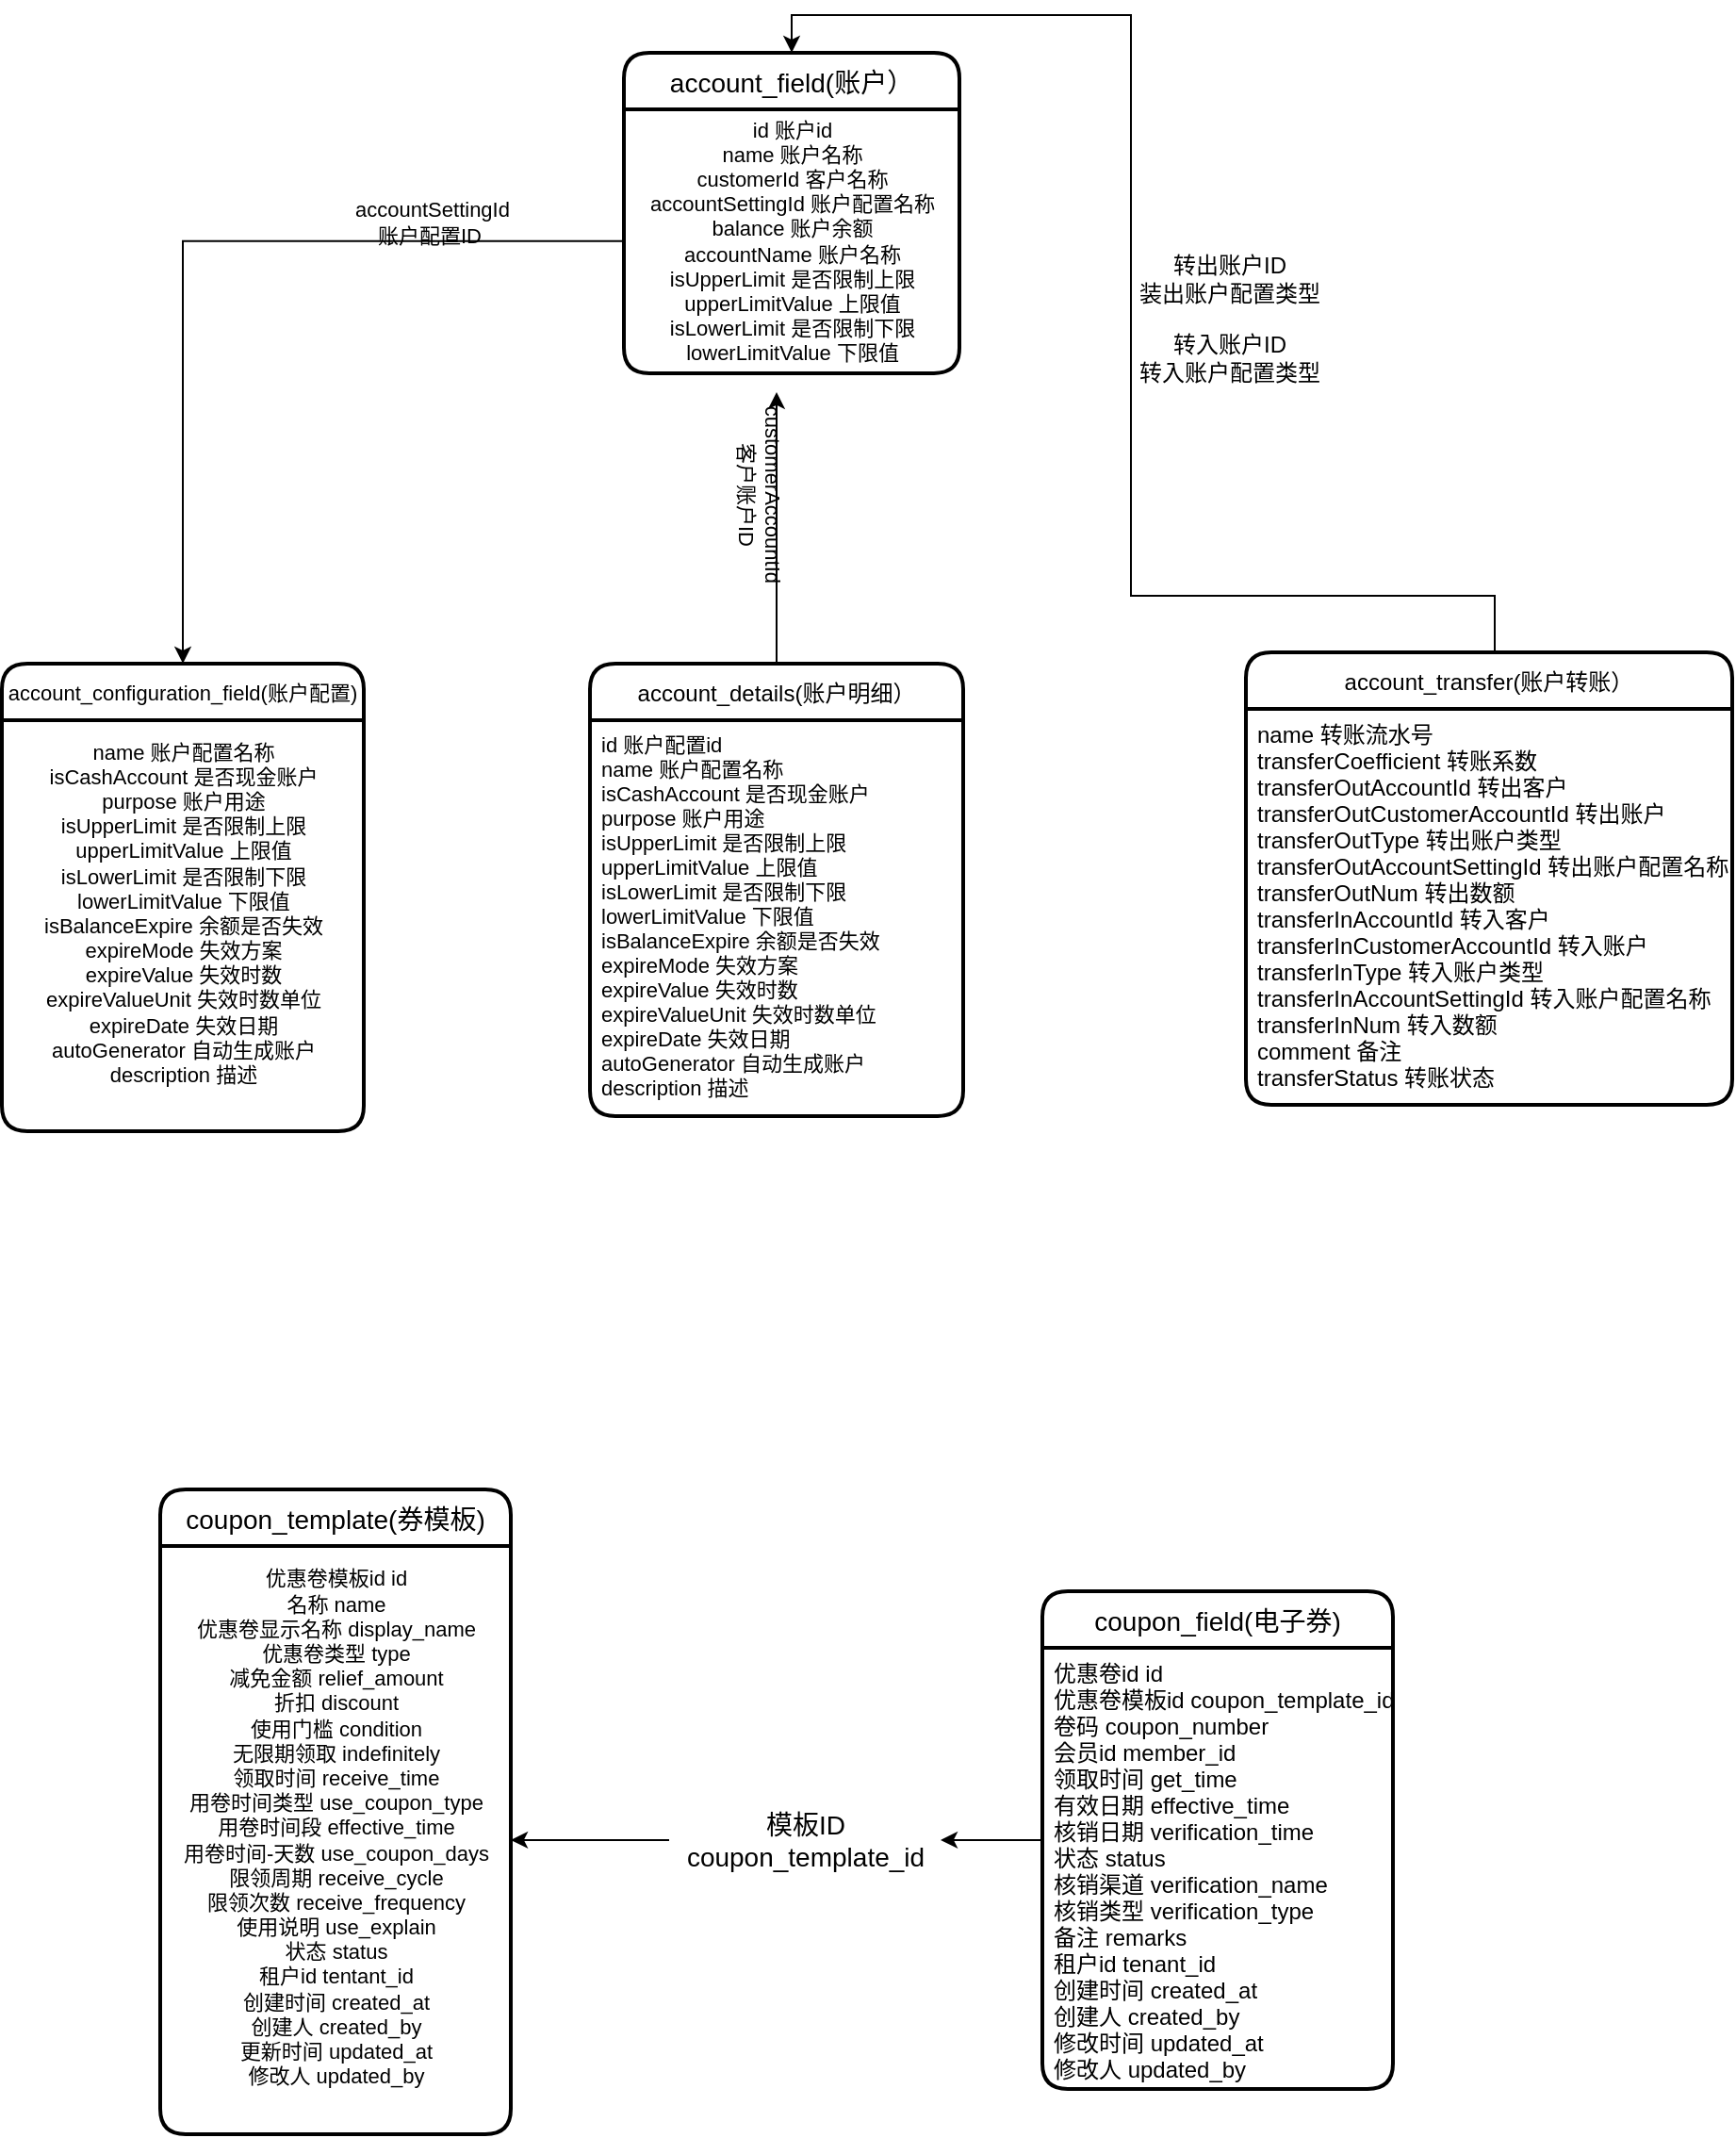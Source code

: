 <mxfile version="13.0.8" type="github"><diagram id="BOiLF7fPhlPTM-BRB9_P" name="Page-1"><mxGraphModel dx="2500" dy="2073" grid="1" gridSize="6" guides="1" tooltips="1" connect="1" arrows="1" fold="1" page="1" pageScale="1" pageWidth="827" pageHeight="1169" math="0" shadow="0"><root><mxCell id="0"/><mxCell id="1" parent="0"/><mxCell id="nmdskJOruIXGBVY2m1UM-50" style="edgeStyle=orthogonalEdgeStyle;rounded=0;orthogonalLoop=1;jettySize=auto;html=1;fontSize=10;" edge="1" parent="1" source="nmdskJOruIXGBVY2m1UM-38" target="nmdskJOruIXGBVY2m1UM-39"><mxGeometry relative="1" as="geometry"/></mxCell><mxCell id="nmdskJOruIXGBVY2m1UM-51" value="&lt;span style=&quot;font-size: 11px&quot;&gt;accountSettingId&lt;br&gt;账户配置ID&amp;nbsp;&lt;/span&gt;" style="text;html=1;align=center;verticalAlign=middle;resizable=0;points=[];autosize=1;fontSize=10;" vertex="1" parent="1"><mxGeometry x="132" y="-598.06" width="102" height="36" as="geometry"/></mxCell><mxCell id="nmdskJOruIXGBVY2m1UM-58" value="customerAccountId&lt;br&gt;客户账户ID" style="text;html=1;align=center;verticalAlign=middle;resizable=0;points=[];autosize=1;fontSize=11;rotation=90;" vertex="1" parent="1"><mxGeometry x="297" y="-454.06" width="120" height="36" as="geometry"/></mxCell><mxCell id="nmdskJOruIXGBVY2m1UM-65" style="edgeStyle=orthogonalEdgeStyle;rounded=0;orthogonalLoop=1;jettySize=auto;html=1;fontSize=12;align=center;" edge="1" parent="1" source="nmdskJOruIXGBVY2m1UM-53"><mxGeometry relative="1" as="geometry"><mxPoint x="366" y="-490.06" as="targetPoint"/></mxGeometry></mxCell><mxCell id="nmdskJOruIXGBVY2m1UM-66" style="edgeStyle=orthogonalEdgeStyle;rounded=0;orthogonalLoop=1;jettySize=auto;html=1;entryX=0.5;entryY=0;entryDx=0;entryDy=0;fontSize=12;align=center;" edge="1" parent="1" source="nmdskJOruIXGBVY2m1UM-61" target="nmdskJOruIXGBVY2m1UM-34"><mxGeometry relative="1" as="geometry"><Array as="points"><mxPoint x="747" y="-382.06"/><mxPoint x="554" y="-382.06"/><mxPoint x="554" y="-690.06"/><mxPoint x="374" y="-690.06"/></Array></mxGeometry></mxCell><mxCell id="nmdskJOruIXGBVY2m1UM-69" value="转出账户ID&lt;br&gt;装出账户配置类型" style="text;html=1;align=center;verticalAlign=middle;resizable=0;points=[];autosize=1;fontSize=12;" vertex="1" parent="1"><mxGeometry x="549" y="-568.06" width="114" height="36" as="geometry"/></mxCell><mxCell id="nmdskJOruIXGBVY2m1UM-71" value="转入账户ID&lt;br&gt;转入账户配置类型" style="text;html=1;align=center;verticalAlign=middle;resizable=0;points=[];autosize=1;fontSize=12;" vertex="1" parent="1"><mxGeometry x="549" y="-526.06" width="114" height="36" as="geometry"/></mxCell><mxCell id="nmdskJOruIXGBVY2m1UM-83" style="edgeStyle=orthogonalEdgeStyle;rounded=0;orthogonalLoop=1;jettySize=auto;html=1;fontSize=14;align=center;" edge="1" parent="1" source="nmdskJOruIXGBVY2m1UM-84" target="nmdskJOruIXGBVY2m1UM-80"><mxGeometry relative="1" as="geometry"/></mxCell><mxCell id="nmdskJOruIXGBVY2m1UM-84" value="模板ID&lt;br&gt;coupon_template_id" style="text;html=1;align=center;verticalAlign=middle;resizable=0;points=[];autosize=1;fontSize=14;" vertex="1" parent="1"><mxGeometry x="309" y="256.94" width="144" height="42" as="geometry"/></mxCell><mxCell id="nmdskJOruIXGBVY2m1UM-85" style="edgeStyle=orthogonalEdgeStyle;rounded=0;orthogonalLoop=1;jettySize=auto;html=1;fontSize=14;align=center;" edge="1" parent="1" source="nmdskJOruIXGBVY2m1UM-81" target="nmdskJOruIXGBVY2m1UM-84"><mxGeometry relative="1" as="geometry"><mxPoint x="507" y="277.94" as="sourcePoint"/><mxPoint x="225" y="277.94" as="targetPoint"/></mxGeometry></mxCell><mxCell id="nmdskJOruIXGBVY2m1UM-34" value="account_field(账户）" style="swimlane;childLayout=stackLayout;horizontal=1;startSize=30;horizontalStack=0;rounded=1;fontSize=14;fontStyle=0;strokeWidth=2;resizeParent=0;resizeLast=1;shadow=0;dashed=0;align=center;" vertex="1" parent="1"><mxGeometry x="285" y="-670.06" width="178" height="170" as="geometry"/></mxCell><mxCell id="nmdskJOruIXGBVY2m1UM-38" value="&lt;div style=&quot;font-size: 11px&quot;&gt;&lt;font style=&quot;font-size: 11px&quot;&gt;id&#9;账户id&lt;/font&gt;&lt;/div&gt;&lt;div style=&quot;font-size: 11px&quot;&gt;&lt;font style=&quot;font-size: 11px&quot;&gt;name&#9;账户名称&lt;/font&gt;&lt;/div&gt;&lt;div style=&quot;font-size: 11px&quot;&gt;&lt;font style=&quot;font-size: 11px&quot;&gt;customerId&#9;客户名称&lt;/font&gt;&lt;/div&gt;&lt;div style=&quot;font-size: 11px&quot;&gt;&lt;font style=&quot;font-size: 11px&quot;&gt;accountSettingId&#9;账户配置名称&lt;/font&gt;&lt;/div&gt;&lt;div style=&quot;font-size: 11px&quot;&gt;&lt;font style=&quot;font-size: 11px&quot;&gt;balance&#9;账户余额&lt;/font&gt;&lt;/div&gt;&lt;div style=&quot;font-size: 11px&quot;&gt;&lt;font style=&quot;font-size: 11px&quot;&gt;accountName&#9;账户名称&lt;/font&gt;&lt;/div&gt;&lt;div style=&quot;font-size: 11px&quot;&gt;&lt;font style=&quot;font-size: 11px&quot;&gt;isUpperLimit&#9;是否限制上限&lt;/font&gt;&lt;/div&gt;&lt;div style=&quot;font-size: 11px&quot;&gt;&lt;font style=&quot;font-size: 11px&quot;&gt;upperLimitValue&#9;上限值&lt;/font&gt;&lt;/div&gt;&lt;div style=&quot;font-size: 11px&quot;&gt;&lt;font style=&quot;font-size: 11px&quot;&gt;isLowerLimit&#9;是否限制下限&lt;/font&gt;&lt;/div&gt;&lt;div style=&quot;font-size: 11px&quot;&gt;&lt;font style=&quot;font-size: 11px&quot;&gt;lowerLimitValue&#9;下限值&lt;/font&gt;&lt;/div&gt;" style="text;html=1;align=center;verticalAlign=middle;resizable=0;points=[];autosize=1;fontSize=6;" vertex="1" parent="nmdskJOruIXGBVY2m1UM-34"><mxGeometry y="30" width="178" height="140" as="geometry"/></mxCell><mxCell id="nmdskJOruIXGBVY2m1UM-39" value="account_configuration_field(账户配置)" style="swimlane;childLayout=stackLayout;horizontal=1;startSize=30;horizontalStack=0;rounded=1;fontSize=11;fontStyle=0;strokeWidth=2;resizeParent=0;resizeLast=1;shadow=0;dashed=0;align=center;" vertex="1" parent="1"><mxGeometry x="-45" y="-346.06" width="192" height="248" as="geometry"/></mxCell><mxCell id="nmdskJOruIXGBVY2m1UM-59" value="&lt;font style=&quot;font-size: 11px&quot;&gt;name&#9;账户配置名称&lt;br style=&quot;padding: 0px ; margin: 0px ; font-size: 11px&quot;&gt;isCashAccount&#9;是否现金账户&lt;br style=&quot;padding: 0px ; margin: 0px ; font-size: 11px&quot;&gt;purpose&#9;账户用途&lt;br style=&quot;padding: 0px ; margin: 0px ; font-size: 11px&quot;&gt;isUpperLimit&#9;是否限制上限&lt;br style=&quot;padding: 0px ; margin: 0px ; font-size: 11px&quot;&gt;upperLimitValue&#9;上限值&lt;br style=&quot;padding: 0px ; margin: 0px ; font-size: 11px&quot;&gt;isLowerLimit&#9;是否限制下限&lt;br style=&quot;padding: 0px ; margin: 0px ; font-size: 11px&quot;&gt;lowerLimitValue&#9;下限值&lt;br style=&quot;padding: 0px ; margin: 0px ; font-size: 11px&quot;&gt;isBalanceExpire&#9;余额是否失效&lt;br style=&quot;padding: 0px ; margin: 0px ; font-size: 11px&quot;&gt;expireMode&#9;失效方案&lt;br style=&quot;padding: 0px ; margin: 0px ; font-size: 11px&quot;&gt;expireValue&#9;失效时数&lt;br style=&quot;padding: 0px ; margin: 0px ; font-size: 11px&quot;&gt;expireValueUnit&#9;失效时数单位&lt;br style=&quot;padding: 0px ; margin: 0px ; font-size: 11px&quot;&gt;expireDate&#9;失效日期&lt;br style=&quot;padding: 0px ; margin: 0px ; font-size: 11px&quot;&gt;autoGenerator&#9;自动生成账户&lt;br style=&quot;padding: 0px ; margin: 0px ; font-size: 11px&quot;&gt;description&#9;描述&lt;/font&gt;&lt;div style=&quot;padding: 0px ; margin: 0px ; font-size: 11px&quot;&gt;&lt;br style=&quot;padding: 0px ; margin: 0px ; font-size: 11px&quot;&gt;&lt;/div&gt;" style="text;html=1;align=center;verticalAlign=middle;resizable=0;points=[];autosize=1;fontSize=11;" vertex="1" parent="nmdskJOruIXGBVY2m1UM-39"><mxGeometry y="30" width="192" height="218" as="geometry"/></mxCell><mxCell id="nmdskJOruIXGBVY2m1UM-53" value="account_details(账户明细）" style="swimlane;childLayout=stackLayout;horizontal=1;startSize=30;horizontalStack=0;rounded=1;fontSize=12;fontStyle=0;strokeWidth=2;resizeParent=0;resizeLast=1;shadow=0;dashed=0;align=center;" vertex="1" parent="1"><mxGeometry x="267" y="-346.06" width="198" height="240" as="geometry"/></mxCell><mxCell id="nmdskJOruIXGBVY2m1UM-54" value="id&#9;账户配置id&#10;name&#9;账户配置名称&#10;isCashAccount&#9;是否现金账户&#10;purpose&#9;账户用途&#10;isUpperLimit&#9;是否限制上限&#10;upperLimitValue&#9;上限值&#10;isLowerLimit&#9;是否限制下限&#10;lowerLimitValue&#9;下限值&#10;isBalanceExpire&#9;余额是否失效&#10;expireMode&#9;失效方案&#10;expireValue&#9;失效时数&#10;expireValueUnit&#9;失效时数单位&#10;expireDate&#9;失效日期&#10;autoGenerator&#9;自动生成账户&#10;description&#9;描述&#10;" style="align=left;strokeColor=none;fillColor=none;spacingLeft=4;fontSize=11;verticalAlign=top;resizable=0;rotatable=0;part=1;" vertex="1" parent="nmdskJOruIXGBVY2m1UM-53"><mxGeometry y="30" width="198" height="210" as="geometry"/></mxCell><mxCell id="nmdskJOruIXGBVY2m1UM-61" value="account_transfer(账户转账）" style="swimlane;childLayout=stackLayout;horizontal=1;startSize=30;horizontalStack=0;rounded=1;fontSize=12;fontStyle=0;strokeWidth=2;resizeParent=0;resizeLast=1;shadow=0;dashed=0;align=center;html=0;" vertex="1" parent="1"><mxGeometry x="615" y="-352.06" width="258" height="240" as="geometry"/></mxCell><mxCell id="nmdskJOruIXGBVY2m1UM-62" value="name&#9;转账流水号&#10;transferCoefficient&#9;转账系数&#10;transferOutAccountId&#9;转出客户&#10;transferOutCustomerAccountId&#9;转出账户&#10;transferOutType&#9;转出账户类型&#10;transferOutAccountSettingId&#9;转出账户配置名称&#10;transferOutNum&#9;转出数额&#10;transferInAccountId&#9;转入客户&#10;transferInCustomerAccountId&#9;转入账户&#10;transferInType&#9;转入账户类型&#10;transferInAccountSettingId&#9;转入账户配置名称&#10;transferInNum&#9;转入数额&#10;comment&#9;备注&#10;transferStatus&#9;转账状态&#10;" style="align=left;strokeColor=none;fillColor=none;spacingLeft=4;fontSize=12;verticalAlign=top;resizable=0;rotatable=0;part=1;" vertex="1" parent="nmdskJOruIXGBVY2m1UM-61"><mxGeometry y="30" width="258" height="210" as="geometry"/></mxCell><mxCell id="nmdskJOruIXGBVY2m1UM-81" value="coupon_field(电子券)" style="swimlane;childLayout=stackLayout;horizontal=1;startSize=30;horizontalStack=0;rounded=1;fontSize=14;fontStyle=0;strokeWidth=2;resizeParent=0;resizeLast=1;shadow=0;dashed=0;align=center;html=0;" vertex="1" parent="1"><mxGeometry x="507" y="145.94" width="186" height="264" as="geometry"/></mxCell><mxCell id="nmdskJOruIXGBVY2m1UM-82" value="优惠卷id&#9;id&#10;优惠卷模板id&#9;coupon_template_id&#10;卷码&#9;coupon_number&#10;会员id&#9;member_id&#10;领取时间&#9;get_time&#10;有效日期&#9;effective_time&#10;核销日期&#9;verification_time&#10;状态&#9;status&#10;核销渠道&#9;verification_name&#10;核销类型&#9;verification_type&#10;备注&#9;remarks&#10;租户id&#9;tenant_id&#10;创建时间&#9;created_at&#10;创建人&#9;created_by&#10;修改时间&#9;updated_at&#10;修改人&#9;updated_by&#10;" style="align=left;strokeColor=none;fillColor=none;spacingLeft=4;fontSize=12;verticalAlign=top;resizable=0;rotatable=0;part=1;" vertex="1" parent="nmdskJOruIXGBVY2m1UM-81"><mxGeometry y="30" width="186" height="234" as="geometry"/></mxCell><mxCell id="nmdskJOruIXGBVY2m1UM-78" value="coupon_template(券模板)" style="swimlane;childLayout=stackLayout;horizontal=1;startSize=30;horizontalStack=0;rounded=1;fontSize=14;fontStyle=0;strokeWidth=2;resizeParent=0;resizeLast=1;shadow=0;dashed=0;align=center;html=0;" vertex="1" parent="1"><mxGeometry x="39" y="91.94" width="186" height="342" as="geometry"/></mxCell><mxCell id="nmdskJOruIXGBVY2m1UM-80" value="&lt;div style=&quot;font-size: 11px&quot;&gt;&lt;font style=&quot;font-size: 11px&quot;&gt;优惠卷模板id&lt;span style=&quot;font-size: 11px&quot;&gt;&#9;&lt;/span&gt;id&lt;/font&gt;&lt;/div&gt;&lt;div style=&quot;font-size: 11px&quot;&gt;&lt;font style=&quot;font-size: 11px&quot;&gt;名称&lt;span style=&quot;font-size: 11px&quot;&gt;&#9;&lt;/span&gt;name&lt;/font&gt;&lt;/div&gt;&lt;div style=&quot;font-size: 11px&quot;&gt;&lt;font style=&quot;font-size: 11px&quot;&gt;优惠卷显示名称&lt;span style=&quot;font-size: 11px&quot;&gt;&#9;&lt;/span&gt;display_name&lt;/font&gt;&lt;/div&gt;&lt;div style=&quot;font-size: 11px&quot;&gt;&lt;font style=&quot;font-size: 11px&quot;&gt;优惠卷类型&lt;span style=&quot;font-size: 11px&quot;&gt;&#9;&lt;/span&gt;type&lt;/font&gt;&lt;/div&gt;&lt;div style=&quot;font-size: 11px&quot;&gt;&lt;font style=&quot;font-size: 11px&quot;&gt;减免金额&lt;span style=&quot;font-size: 11px&quot;&gt;&#9;&lt;/span&gt;relief_amount&lt;/font&gt;&lt;/div&gt;&lt;div style=&quot;font-size: 11px&quot;&gt;&lt;font style=&quot;font-size: 11px&quot;&gt;折扣&lt;span style=&quot;font-size: 11px&quot;&gt;&#9;&lt;/span&gt;discount&lt;/font&gt;&lt;/div&gt;&lt;div style=&quot;font-size: 11px&quot;&gt;&lt;font style=&quot;font-size: 11px&quot;&gt;使用门槛&lt;span style=&quot;font-size: 11px&quot;&gt;&#9;&lt;/span&gt;condition&lt;/font&gt;&lt;/div&gt;&lt;div style=&quot;font-size: 11px&quot;&gt;&lt;font style=&quot;font-size: 11px&quot;&gt;无限期领取&lt;span style=&quot;font-size: 11px&quot;&gt;&#9;&lt;/span&gt;indefinitely&lt;/font&gt;&lt;/div&gt;&lt;div style=&quot;font-size: 11px&quot;&gt;&lt;font style=&quot;font-size: 11px&quot;&gt;领取时间&lt;span style=&quot;font-size: 11px&quot;&gt;&#9;&lt;/span&gt;receive_time&lt;/font&gt;&lt;/div&gt;&lt;div style=&quot;font-size: 11px&quot;&gt;&lt;font style=&quot;font-size: 11px&quot;&gt;用卷时间类型&lt;span style=&quot;font-size: 11px&quot;&gt;&#9;&lt;/span&gt;use_coupon_type&lt;/font&gt;&lt;/div&gt;&lt;div style=&quot;font-size: 11px&quot;&gt;&lt;font style=&quot;font-size: 11px&quot;&gt;用卷时间段&lt;span style=&quot;font-size: 11px&quot;&gt;&#9;&lt;/span&gt;effective_time&lt;/font&gt;&lt;/div&gt;&lt;div style=&quot;font-size: 11px&quot;&gt;&lt;font style=&quot;font-size: 11px&quot;&gt;用卷时间-天数&lt;span style=&quot;font-size: 11px&quot;&gt;&#9;&lt;/span&gt;use_coupon_days&lt;/font&gt;&lt;/div&gt;&lt;div style=&quot;font-size: 11px&quot;&gt;&lt;span style=&quot;font-size: 11px&quot;&gt;&lt;font style=&quot;font-size: 11px&quot;&gt;&#9;&lt;/font&gt;&lt;/span&gt;&lt;/div&gt;&lt;div style=&quot;font-size: 11px&quot;&gt;&lt;font style=&quot;font-size: 11px&quot;&gt;限领周期&lt;span style=&quot;font-size: 11px&quot;&gt;&#9;&lt;/span&gt;receive_cycle&lt;/font&gt;&lt;/div&gt;&lt;div style=&quot;font-size: 11px&quot;&gt;&lt;font style=&quot;font-size: 11px&quot;&gt;限领次数&lt;span style=&quot;font-size: 11px&quot;&gt;&#9;&lt;/span&gt;receive_frequency&lt;/font&gt;&lt;/div&gt;&lt;div style=&quot;font-size: 11px&quot;&gt;&lt;font style=&quot;font-size: 11px&quot;&gt;使用说明&lt;span style=&quot;font-size: 11px&quot;&gt;&#9;&lt;/span&gt;use_explain&lt;/font&gt;&lt;/div&gt;&lt;div style=&quot;font-size: 11px&quot;&gt;&lt;font style=&quot;font-size: 11px&quot;&gt;状态&lt;span style=&quot;font-size: 11px&quot;&gt;&#9;&lt;/span&gt;status&lt;/font&gt;&lt;/div&gt;&lt;div style=&quot;font-size: 11px&quot;&gt;&lt;font style=&quot;font-size: 11px&quot;&gt;租户id&lt;span style=&quot;font-size: 11px&quot;&gt;&#9;&lt;/span&gt;tentant_id&lt;/font&gt;&lt;/div&gt;&lt;div style=&quot;font-size: 11px&quot;&gt;&lt;font style=&quot;font-size: 11px&quot;&gt;创建时间&lt;span style=&quot;font-size: 11px&quot;&gt;&#9;&lt;/span&gt;created_at&lt;/font&gt;&lt;/div&gt;&lt;div style=&quot;font-size: 11px&quot;&gt;&lt;font style=&quot;font-size: 11px&quot;&gt;创建人&lt;span style=&quot;font-size: 11px&quot;&gt;&#9;&lt;/span&gt;created_by&lt;/font&gt;&lt;/div&gt;&lt;div style=&quot;font-size: 11px&quot;&gt;&lt;font style=&quot;font-size: 11px&quot;&gt;更新时间&lt;span style=&quot;font-size: 11px&quot;&gt;&#9;&lt;/span&gt;updated_at&lt;/font&gt;&lt;/div&gt;&lt;div style=&quot;font-size: 11px&quot;&gt;&lt;font style=&quot;font-size: 11px&quot;&gt;修改人&lt;span style=&quot;font-size: 11px&quot;&gt;&#9;&lt;/span&gt;updated_by&lt;/font&gt;&lt;/div&gt;&lt;div style=&quot;font-size: 11px&quot;&gt;&lt;br style=&quot;font-size: 11px&quot;&gt;&lt;/div&gt;" style="text;html=1;align=center;verticalAlign=middle;resizable=0;points=[];autosize=1;fontSize=12;" vertex="1" parent="nmdskJOruIXGBVY2m1UM-78"><mxGeometry y="30" width="186" height="312" as="geometry"/></mxCell></root></mxGraphModel></diagram></mxfile>